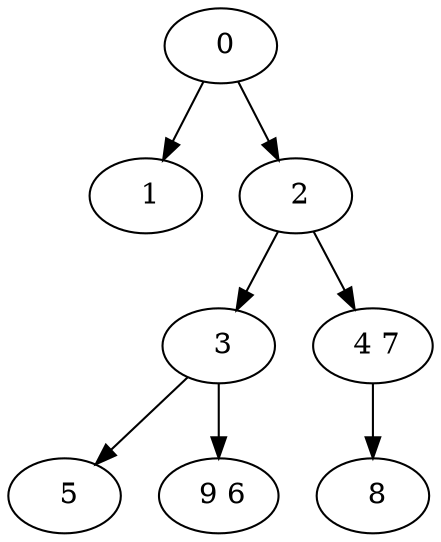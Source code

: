 digraph mytree {
" 0" -> " 1";
" 0" -> " 2";
" 1";
" 2" -> " 3";
" 2" -> " 4 7";
" 3" -> " 5";
" 3" -> " 9 6";
" 4 7" -> " 8";
" 5";
" 9 6";
" 8";
}

